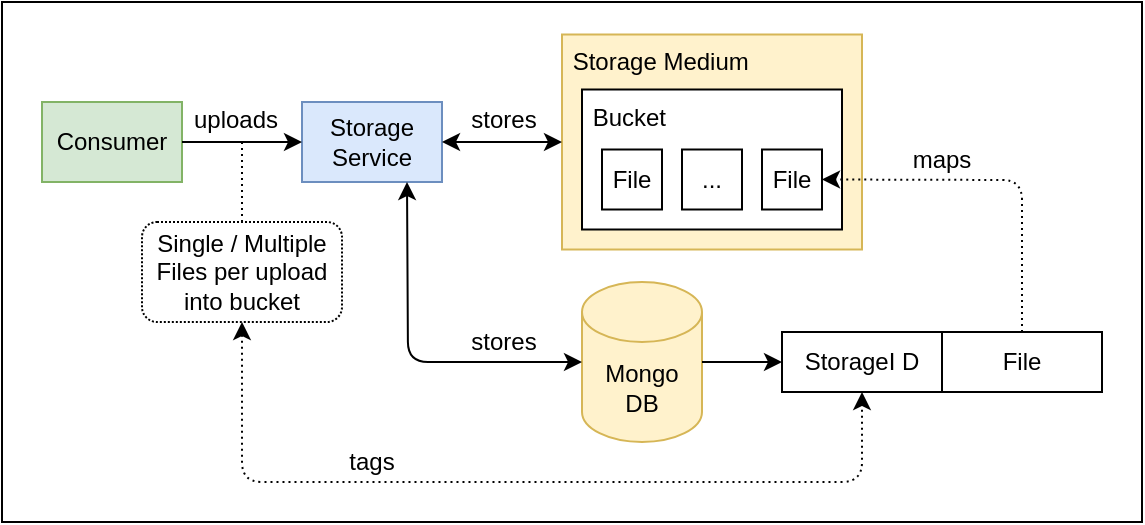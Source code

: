 <mxfile version="14.6.13" type="device"><diagram id="gi-ycD_OpRkMof07d4Xr" name="Page-1"><mxGraphModel dx="573" dy="547" grid="1" gridSize="10" guides="1" tooltips="1" connect="1" arrows="1" fold="1" page="1" pageScale="1" pageWidth="850" pageHeight="1100" math="0" shadow="0"><root><mxCell id="0"/><mxCell id="1" parent="0"/><mxCell id="J9krKRlnwWIJcR0iyXZK-30" value="" style="rounded=0;whiteSpace=wrap;html=1;align=center;" vertex="1" parent="1"><mxGeometry x="30" y="70" width="570" height="260" as="geometry"/></mxCell><mxCell id="I_jRMUGm93smBO0VkVT0-7" value="Single / Multiple &lt;br&gt;Files per upload&lt;br&gt;into bucket" style="rounded=1;whiteSpace=wrap;html=1;dashed=1;dashPattern=1 1;" parent="1" vertex="1"><mxGeometry x="100" y="180" width="100" height="50" as="geometry"/></mxCell><mxCell id="J9krKRlnwWIJcR0iyXZK-2" value="" style="endArrow=none;html=1;exitX=0.5;exitY=0;exitDx=0;exitDy=0;dashed=1;dashPattern=1 2;" edge="1" parent="1" source="I_jRMUGm93smBO0VkVT0-7"><mxGeometry width="50" height="50" relative="1" as="geometry"><mxPoint x="220" y="230" as="sourcePoint"/><mxPoint x="150" y="140" as="targetPoint"/></mxGeometry></mxCell><mxCell id="J9krKRlnwWIJcR0iyXZK-3" value="Storage &lt;br&gt;Service" style="rounded=0;whiteSpace=wrap;html=1;fillColor=#dae8fc;strokeColor=#6c8ebf;" vertex="1" parent="1"><mxGeometry x="180" y="120" width="70" height="40" as="geometry"/></mxCell><mxCell id="J9krKRlnwWIJcR0iyXZK-4" value="Consumer" style="rounded=0;whiteSpace=wrap;html=1;fillColor=#d5e8d4;strokeColor=#82b366;" vertex="1" parent="1"><mxGeometry x="50" y="120" width="70" height="40" as="geometry"/></mxCell><mxCell id="J9krKRlnwWIJcR0iyXZK-5" value="" style="endArrow=classic;html=1;entryX=0;entryY=0.5;entryDx=0;entryDy=0;exitX=1;exitY=0.5;exitDx=0;exitDy=0;" edge="1" parent="1" source="J9krKRlnwWIJcR0iyXZK-4" target="J9krKRlnwWIJcR0iyXZK-3"><mxGeometry width="50" height="50" relative="1" as="geometry"><mxPoint x="160" y="190" as="sourcePoint"/><mxPoint x="210" y="140" as="targetPoint"/></mxGeometry></mxCell><mxCell id="J9krKRlnwWIJcR0iyXZK-6" value="&amp;nbsp;Storage Medium" style="rounded=0;whiteSpace=wrap;html=1;verticalAlign=top;align=left;fillColor=#fff2cc;strokeColor=#d6b656;" vertex="1" parent="1"><mxGeometry x="310" y="86.25" width="150" height="107.5" as="geometry"/></mxCell><mxCell id="J9krKRlnwWIJcR0iyXZK-8" value="" style="endArrow=classic;startArrow=classic;html=1;exitX=1;exitY=0.5;exitDx=0;exitDy=0;entryX=0;entryY=0.5;entryDx=0;entryDy=0;" edge="1" parent="1" source="J9krKRlnwWIJcR0iyXZK-3" target="J9krKRlnwWIJcR0iyXZK-6"><mxGeometry width="50" height="50" relative="1" as="geometry"><mxPoint x="250" y="170" as="sourcePoint"/><mxPoint x="300" y="120" as="targetPoint"/></mxGeometry></mxCell><mxCell id="J9krKRlnwWIJcR0iyXZK-10" value="&amp;nbsp;Bucket" style="rounded=0;whiteSpace=wrap;html=1;align=left;verticalAlign=top;" vertex="1" parent="1"><mxGeometry x="320" y="113.75" width="130" height="70" as="geometry"/></mxCell><mxCell id="J9krKRlnwWIJcR0iyXZK-12" value="File" style="rounded=0;whiteSpace=wrap;html=1;align=center;" vertex="1" parent="1"><mxGeometry x="330" y="143.75" width="30" height="30" as="geometry"/></mxCell><mxCell id="J9krKRlnwWIJcR0iyXZK-13" value="..." style="rounded=0;whiteSpace=wrap;html=1;align=center;" vertex="1" parent="1"><mxGeometry x="370" y="143.75" width="30" height="30" as="geometry"/></mxCell><mxCell id="J9krKRlnwWIJcR0iyXZK-14" value="File" style="rounded=0;whiteSpace=wrap;html=1;align=center;" vertex="1" parent="1"><mxGeometry x="410" y="143.75" width="30" height="30" as="geometry"/></mxCell><mxCell id="J9krKRlnwWIJcR0iyXZK-15" value="Mongo&lt;br&gt;DB" style="shape=cylinder3;whiteSpace=wrap;html=1;boundedLbl=1;backgroundOutline=1;size=15;align=center;fillColor=#fff2cc;strokeColor=#d6b656;" vertex="1" parent="1"><mxGeometry x="320" y="210" width="60" height="80" as="geometry"/></mxCell><mxCell id="J9krKRlnwWIJcR0iyXZK-16" value="" style="endArrow=classic;startArrow=classic;html=1;entryX=0.75;entryY=1;entryDx=0;entryDy=0;exitX=0;exitY=0.5;exitDx=0;exitDy=0;exitPerimeter=0;" edge="1" parent="1" source="J9krKRlnwWIJcR0iyXZK-15" target="J9krKRlnwWIJcR0iyXZK-3"><mxGeometry width="50" height="50" relative="1" as="geometry"><mxPoint x="250" y="290" as="sourcePoint"/><mxPoint x="300" y="240" as="targetPoint"/><Array as="points"><mxPoint x="233" y="250"/></Array></mxGeometry></mxCell><mxCell id="J9krKRlnwWIJcR0iyXZK-19" value="stores" style="text;html=1;strokeColor=none;fillColor=none;align=center;verticalAlign=middle;whiteSpace=wrap;rounded=0;" vertex="1" parent="1"><mxGeometry x="261" y="230" width="40" height="20" as="geometry"/></mxCell><mxCell id="J9krKRlnwWIJcR0iyXZK-21" value="tags" style="text;html=1;strokeColor=none;fillColor=none;align=center;verticalAlign=middle;whiteSpace=wrap;rounded=0;" vertex="1" parent="1"><mxGeometry x="195" y="290" width="40" height="20" as="geometry"/></mxCell><mxCell id="J9krKRlnwWIJcR0iyXZK-23" value="StorageI D" style="rounded=0;whiteSpace=wrap;html=1;align=center;" vertex="1" parent="1"><mxGeometry x="420" y="235" width="80" height="30" as="geometry"/></mxCell><mxCell id="J9krKRlnwWIJcR0iyXZK-25" value="File" style="rounded=0;whiteSpace=wrap;html=1;align=center;" vertex="1" parent="1"><mxGeometry x="500" y="235" width="80" height="30" as="geometry"/></mxCell><mxCell id="J9krKRlnwWIJcR0iyXZK-26" value="" style="endArrow=classic;html=1;dashed=1;dashPattern=1 2;entryX=1;entryY=0.5;entryDx=0;entryDy=0;exitX=0.5;exitY=0;exitDx=0;exitDy=0;" edge="1" parent="1" source="J9krKRlnwWIJcR0iyXZK-25" target="J9krKRlnwWIJcR0iyXZK-14"><mxGeometry width="50" height="50" relative="1" as="geometry"><mxPoint x="370" y="290" as="sourcePoint"/><mxPoint x="420" y="240" as="targetPoint"/><Array as="points"><mxPoint x="540" y="159"/></Array></mxGeometry></mxCell><mxCell id="J9krKRlnwWIJcR0iyXZK-27" value="" style="endArrow=classic;startArrow=classic;html=1;dashed=1;dashPattern=1 2;entryX=0.5;entryY=1;entryDx=0;entryDy=0;" edge="1" parent="1" target="J9krKRlnwWIJcR0iyXZK-23"><mxGeometry width="50" height="50" relative="1" as="geometry"><mxPoint x="150" y="230" as="sourcePoint"/><mxPoint x="420" y="240" as="targetPoint"/><Array as="points"><mxPoint x="150" y="310"/><mxPoint x="460" y="310"/></Array></mxGeometry></mxCell><mxCell id="J9krKRlnwWIJcR0iyXZK-28" value="" style="endArrow=classic;html=1;entryX=0;entryY=0.5;entryDx=0;entryDy=0;" edge="1" parent="1" source="J9krKRlnwWIJcR0iyXZK-15" target="J9krKRlnwWIJcR0iyXZK-23"><mxGeometry width="50" height="50" relative="1" as="geometry"><mxPoint x="360" y="360" as="sourcePoint"/><mxPoint x="410" y="310" as="targetPoint"/></mxGeometry></mxCell><mxCell id="J9krKRlnwWIJcR0iyXZK-31" value="uploads" style="text;html=1;strokeColor=none;fillColor=none;align=center;verticalAlign=middle;whiteSpace=wrap;rounded=0;" vertex="1" parent="1"><mxGeometry x="127" y="119" width="40" height="20" as="geometry"/></mxCell><mxCell id="J9krKRlnwWIJcR0iyXZK-32" value="maps" style="text;html=1;strokeColor=none;fillColor=none;align=center;verticalAlign=middle;whiteSpace=wrap;rounded=0;" vertex="1" parent="1"><mxGeometry x="480" y="138.75" width="40" height="20" as="geometry"/></mxCell><mxCell id="J9krKRlnwWIJcR0iyXZK-33" value="stores" style="text;html=1;strokeColor=none;fillColor=none;align=center;verticalAlign=middle;whiteSpace=wrap;rounded=0;" vertex="1" parent="1"><mxGeometry x="261" y="118.75" width="40" height="20" as="geometry"/></mxCell></root></mxGraphModel></diagram></mxfile>